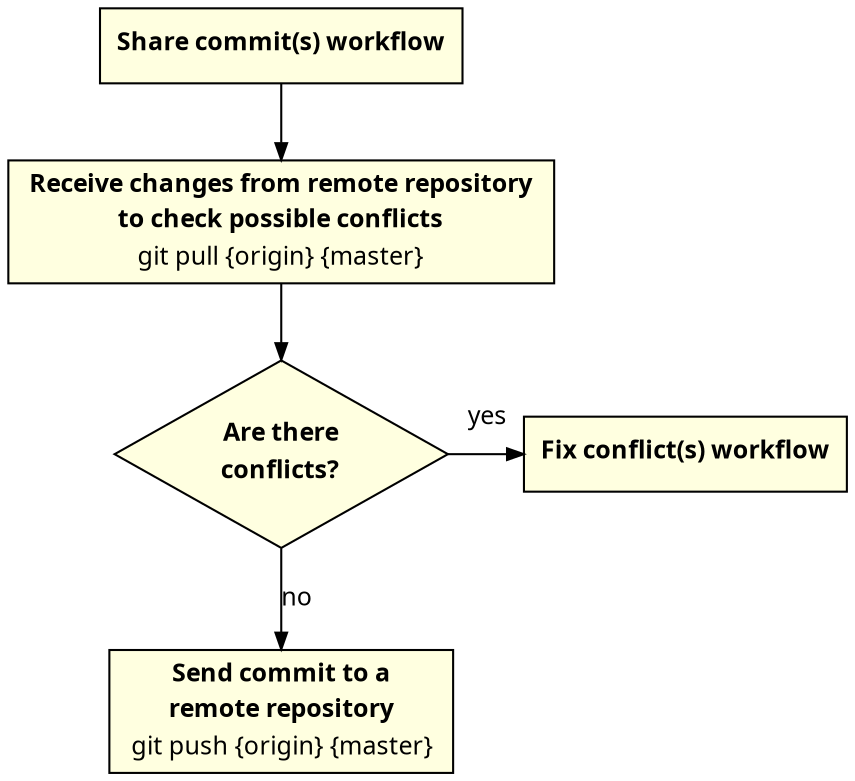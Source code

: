 digraph sharingworkflow {
    splines = line;

    edge [
        arrowsize = 0.8,
        fontname = "Verdana",
        fontsize = 12
    ]

    node [
        shape = rect,
        style = filled,
        fillcolor = lightyellow,
        fontname = "Verdana",
        fontsize = 12
    ]

    // decisions
    are_there_conflicts [
        shape = diamond,
        label = <
            <table border="0" cellborder="0" cellspacing="1">
            <tr><td><b>Are there</b></td></tr>
            <tr><td><b>conflicts?</b></td></tr>
            </table>
        >
    ]

    // actions
    share_commit [label = <<b>Share commit(s) workflow</b>>]
    fix_conflicts [label = <<b>Fix conflict(s) workflow</b>>]

    // commands
    git_pull [
        label = <
            <table border="0" cellborder="0" cellspacing="0">
            <tr><td><b>Receive changes from remote repository</b></td></tr>
            <tr><td><b>to check possible conflicts</b></td></tr>
            <tr><td>git pull {origin} {master}</td></tr>
            </table>
        >
    ]
    git_push [
        label = <
            <table border="0" cellborder="0" cellspacing="0">
            <tr><td><b>Send commit to a</b></td></tr>
            <tr><td><b>remote repository</b></td></tr>
            <tr><td>git push {origin} {master}</td></tr>
            </table>
        >
    ]

    // relations
    share_commit -> git_pull
    git_pull -> are_there_conflicts
    are_there_conflicts -> git_push [label = "no"]
    are_there_conflicts:e -> fix_conflicts [label = "yes", constraint = false]

    // put are_there_conflicts and fix_conflicts in the same row
    { rank = same; are_there_conflicts; fix_conflicts; }
}
